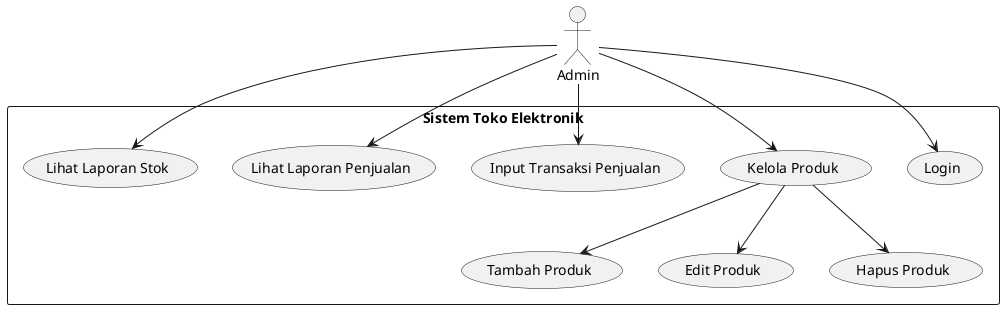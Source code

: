 @startuml
actor Admin

rectangle "Sistem Toko Elektronik" {
  Admin --> (Login)
  Admin --> (Kelola Produk)
  Admin --> (Input Transaksi Penjualan)
  Admin --> (Lihat Laporan Penjualan)
  Admin --> (Lihat Laporan Stok)
  (Kelola Produk) --> (Tambah Produk)
  (Kelola Produk) --> (Edit Produk)
  (Kelola Produk) --> (Hapus Produk)
}

@enduml